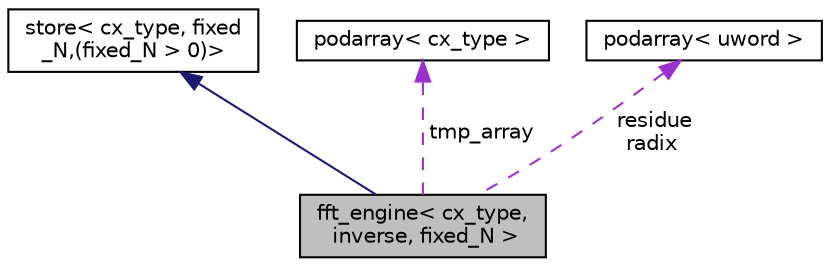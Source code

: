 digraph "fft_engine&lt; cx_type, inverse, fixed_N &gt;"
{
  edge [fontname="Helvetica",fontsize="10",labelfontname="Helvetica",labelfontsize="10"];
  node [fontname="Helvetica",fontsize="10",shape=record];
  Node1 [label="fft_engine\< cx_type,\l inverse, fixed_N \>",height=0.2,width=0.4,color="black", fillcolor="grey75", style="filled" fontcolor="black"];
  Node2 -> Node1 [dir="back",color="midnightblue",fontsize="10",style="solid",fontname="Helvetica"];
  Node2 [label="store\< cx_type, fixed\l_N,(fixed_N \> 0)\>",height=0.2,width=0.4,color="black", fillcolor="white", style="filled",URL="$structstore.html"];
  Node3 -> Node1 [dir="back",color="darkorchid3",fontsize="10",style="dashed",label=" tmp_array" ,fontname="Helvetica"];
  Node3 [label="podarray\< cx_type \>",height=0.2,width=0.4,color="black", fillcolor="white", style="filled",URL="$classpodarray.html"];
  Node4 -> Node1 [dir="back",color="darkorchid3",fontsize="10",style="dashed",label=" residue\nradix" ,fontname="Helvetica"];
  Node4 [label="podarray\< uword \>",height=0.2,width=0.4,color="black", fillcolor="white", style="filled",URL="$classpodarray.html"];
}
